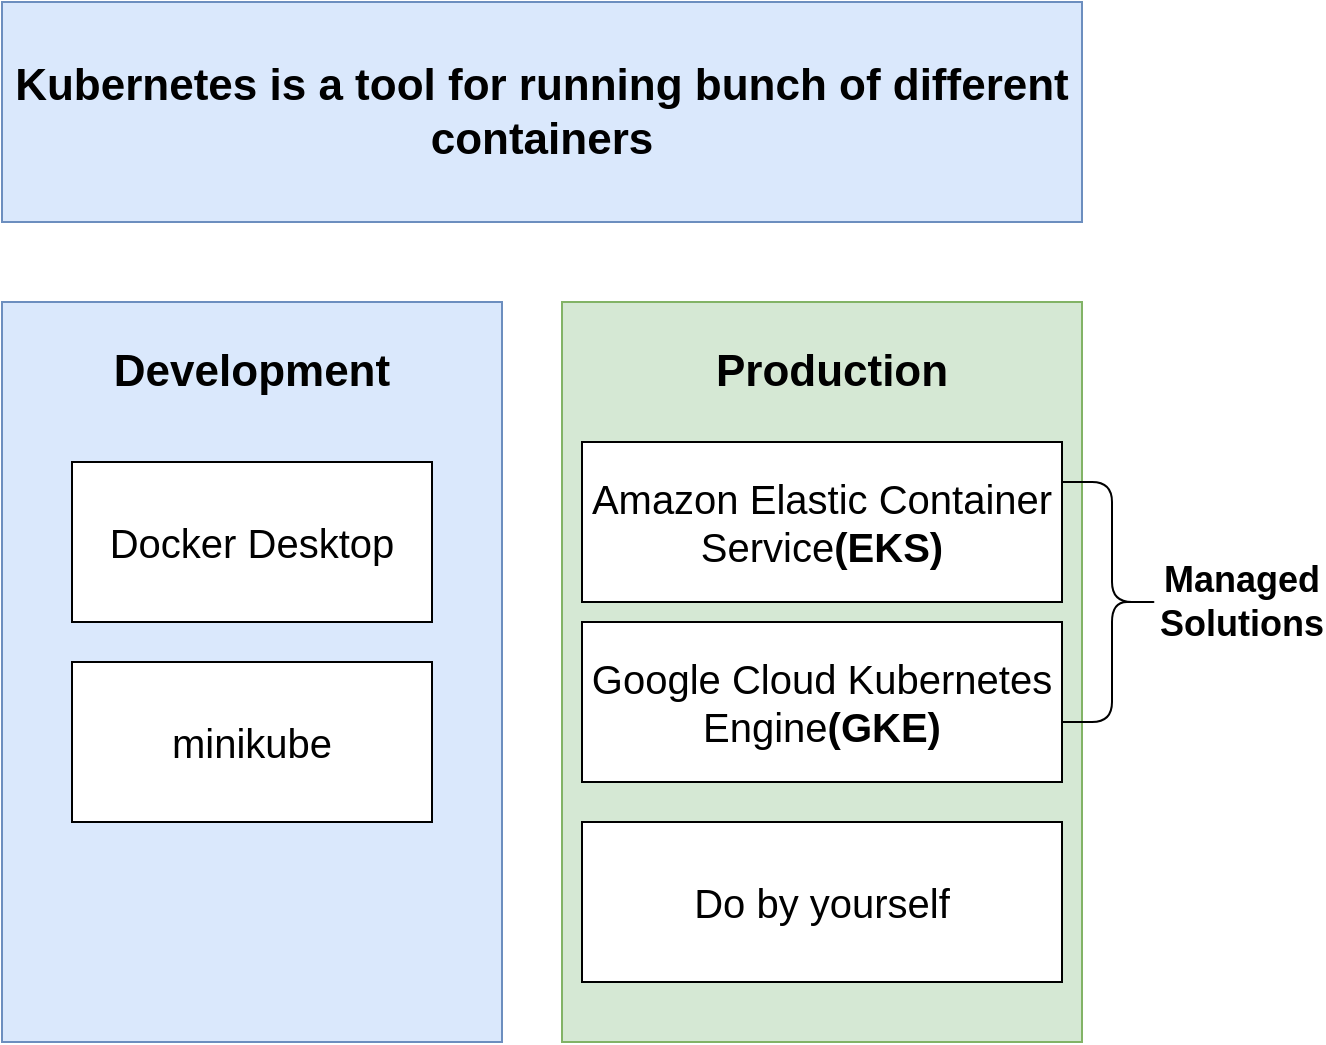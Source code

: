 <mxfile version="24.7.5" pages="2">
  <diagram name="W&amp;W" id="h4OeeTlzDn0TghfXN_l-">
    <mxGraphModel dx="1332" dy="576" grid="1" gridSize="10" guides="1" tooltips="1" connect="1" arrows="1" fold="1" page="1" pageScale="1" pageWidth="850" pageHeight="1100" math="0" shadow="0">
      <root>
        <mxCell id="0" />
        <mxCell id="1" parent="0" />
        <mxCell id="D4TNQQrQBQx3D9ksgvt9-1" value="&lt;h2&gt;&lt;font style=&quot;font-size: 22px;&quot;&gt;Kubernetes is a tool for running bunch of different containers&lt;/font&gt;&lt;/h2&gt;" style="rounded=0;whiteSpace=wrap;html=1;fillColor=#dae8fc;strokeColor=#6c8ebf;" parent="1" vertex="1">
          <mxGeometry x="150" y="120" width="540" height="110" as="geometry" />
        </mxCell>
        <mxCell id="r9Wgnna_A852hp9BhSEa-1" value="" style="rounded=0;whiteSpace=wrap;html=1;fillColor=#dae8fc;strokeColor=#6c8ebf;" parent="1" vertex="1">
          <mxGeometry x="150" y="270" width="250" height="370" as="geometry" />
        </mxCell>
        <mxCell id="r9Wgnna_A852hp9BhSEa-2" value="&lt;font style=&quot;font-size: 20px;&quot;&gt;Docker Desktop&lt;/font&gt;" style="rounded=0;whiteSpace=wrap;html=1;align=center;" parent="1" vertex="1">
          <mxGeometry x="185" y="350" width="180" height="80" as="geometry" />
        </mxCell>
        <mxCell id="r9Wgnna_A852hp9BhSEa-3" value="&lt;font style=&quot;font-size: 22px;&quot;&gt;&lt;b&gt;Development&lt;/b&gt;&lt;/font&gt;" style="text;html=1;align=center;verticalAlign=middle;whiteSpace=wrap;rounded=0;" parent="1" vertex="1">
          <mxGeometry x="245" y="290" width="60" height="30" as="geometry" />
        </mxCell>
        <mxCell id="r9Wgnna_A852hp9BhSEa-4" value="&lt;font style=&quot;font-size: 20px;&quot;&gt;minikube&lt;/font&gt;" style="rounded=0;whiteSpace=wrap;html=1;align=center;" parent="1" vertex="1">
          <mxGeometry x="185" y="450" width="180" height="80" as="geometry" />
        </mxCell>
        <mxCell id="r9Wgnna_A852hp9BhSEa-5" value="" style="rounded=0;whiteSpace=wrap;html=1;fillColor=#d5e8d4;strokeColor=#82b366;" parent="1" vertex="1">
          <mxGeometry x="430" y="270" width="260" height="370" as="geometry" />
        </mxCell>
        <mxCell id="r9Wgnna_A852hp9BhSEa-6" value="&lt;font style=&quot;font-size: 20px;&quot;&gt;Amazon Elastic Container Service&lt;b&gt;(EKS)&lt;/b&gt;&lt;/font&gt;" style="rounded=0;whiteSpace=wrap;html=1;align=center;" parent="1" vertex="1">
          <mxGeometry x="440" y="340" width="240" height="80" as="geometry" />
        </mxCell>
        <mxCell id="r9Wgnna_A852hp9BhSEa-7" value="&lt;font style=&quot;font-size: 22px;&quot;&gt;&lt;b&gt;Production&lt;/b&gt;&lt;/font&gt;" style="text;html=1;align=center;verticalAlign=middle;whiteSpace=wrap;rounded=0;" parent="1" vertex="1">
          <mxGeometry x="535" y="290" width="60" height="30" as="geometry" />
        </mxCell>
        <mxCell id="r9Wgnna_A852hp9BhSEa-8" value="&lt;font style=&quot;font-size: 20px;&quot;&gt;Google Cloud Kubernetes Engine&lt;b&gt;(GKE)&lt;/b&gt;&lt;/font&gt;" style="rounded=0;whiteSpace=wrap;html=1;align=center;" parent="1" vertex="1">
          <mxGeometry x="440" y="430" width="240" height="80" as="geometry" />
        </mxCell>
        <mxCell id="r9Wgnna_A852hp9BhSEa-9" value="&lt;span style=&quot;font-size: 20px;&quot;&gt;Do by yourself&lt;/span&gt;" style="rounded=0;whiteSpace=wrap;html=1;align=center;" parent="1" vertex="1">
          <mxGeometry x="440" y="530" width="240" height="80" as="geometry" />
        </mxCell>
        <mxCell id="r9Wgnna_A852hp9BhSEa-10" value="" style="shape=curlyBracket;whiteSpace=wrap;html=1;rounded=1;flipH=1;labelPosition=right;verticalLabelPosition=middle;align=left;verticalAlign=middle;" parent="1" vertex="1">
          <mxGeometry x="680" y="360" width="50" height="120" as="geometry" />
        </mxCell>
        <mxCell id="r9Wgnna_A852hp9BhSEa-11" value="&lt;font style=&quot;font-size: 18px;&quot;&gt;&lt;b&gt;Managed Solutions&lt;/b&gt;&lt;/font&gt;" style="text;html=1;align=center;verticalAlign=middle;whiteSpace=wrap;rounded=0;" parent="1" vertex="1">
          <mxGeometry x="740" y="405" width="60" height="30" as="geometry" />
        </mxCell>
      </root>
    </mxGraphModel>
  </diagram>
  <diagram id="Omxh1kQo6q3Z51DloPmr" name="Setup">
    <mxGraphModel dx="1120" dy="542" grid="1" gridSize="10" guides="1" tooltips="1" connect="1" arrows="1" fold="1" page="1" pageScale="1" pageWidth="850" pageHeight="1100" math="0" shadow="0">
      <root>
        <mxCell id="0" />
        <mxCell id="1" parent="0" />
        <mxCell id="A1kLVw_ICDpqQ4ESHpoy-1" value="&lt;h2&gt;&lt;font style=&quot;font-size: 22px;&quot;&gt;Kubernetes Setup&lt;/font&gt;&lt;/h2&gt;" style="rounded=0;whiteSpace=wrap;html=1;fillColor=#dae8fc;strokeColor=#6c8ebf;" parent="1" vertex="1">
          <mxGeometry x="80" y="90" width="710" height="110" as="geometry" />
        </mxCell>
        <mxCell id="iiVp7Q5pe_1KLMEsyY5D-10" style="edgeStyle=orthogonalEdgeStyle;rounded=0;orthogonalLoop=1;jettySize=auto;html=1;fontFamily=Helvetica;fontSize=12;fontColor=default;entryX=0.5;entryY=0;entryDx=0;entryDy=0;" parent="1" source="iiVp7Q5pe_1KLMEsyY5D-1" edge="1" target="iiVp7Q5pe_1KLMEsyY5D-5">
          <mxGeometry relative="1" as="geometry">
            <mxPoint x="240" y="420" as="targetPoint" />
          </mxGeometry>
        </mxCell>
        <mxCell id="iiVp7Q5pe_1KLMEsyY5D-1" value="&lt;h2&gt;&lt;font style=&quot;font-size: 22px;&quot;&gt;Running Docker for Mac/Windows?&lt;/font&gt;&lt;/h2&gt;" style="rounded=0;whiteSpace=wrap;html=1;fillColor=#dae8fc;strokeColor=#6c8ebf;" parent="1" vertex="1">
          <mxGeometry x="80" y="270" width="320" height="110" as="geometry" />
        </mxCell>
        <mxCell id="iiVp7Q5pe_1KLMEsyY5D-11" style="edgeStyle=orthogonalEdgeStyle;rounded=0;orthogonalLoop=1;jettySize=auto;html=1;entryX=0.5;entryY=0;entryDx=0;entryDy=0;fontFamily=Helvetica;fontSize=12;fontColor=default;" parent="1" source="iiVp7Q5pe_1KLMEsyY5D-2" target="iiVp7Q5pe_1KLMEsyY5D-9" edge="1">
          <mxGeometry relative="1" as="geometry" />
        </mxCell>
        <mxCell id="iiVp7Q5pe_1KLMEsyY5D-2" value="&lt;h2&gt;&lt;font style=&quot;font-size: 22px;&quot;&gt;On Linux?&lt;/font&gt;&lt;/h2&gt;" style="rounded=0;whiteSpace=wrap;html=1;fillColor=#dae8fc;strokeColor=#6c8ebf;" parent="1" vertex="1">
          <mxGeometry x="460" y="270" width="330" height="110" as="geometry" />
        </mxCell>
        <mxCell id="iiVp7Q5pe_1KLMEsyY5D-5" value="&lt;h2&gt;&lt;font style=&quot;font-size: 22px;&quot;&gt;Yay, so easy&lt;/font&gt;&lt;/h2&gt;" style="rounded=0;whiteSpace=wrap;html=1;fillColor=#dae8fc;strokeColor=#6c8ebf;" parent="1" vertex="1">
          <mxGeometry x="80" y="430" width="320" height="110" as="geometry" />
        </mxCell>
        <mxCell id="iiVp7Q5pe_1KLMEsyY5D-6" value="" style="endArrow=classic;html=1;rounded=0;fontFamily=Helvetica;fontSize=12;fontColor=default;exitX=0.167;exitY=1;exitDx=0;exitDy=0;exitPerimeter=0;" parent="1" edge="1">
          <mxGeometry width="50" height="50" relative="1" as="geometry">
            <mxPoint x="624.5" y="200" as="sourcePoint" />
            <mxPoint x="624.5" y="270" as="targetPoint" />
          </mxGeometry>
        </mxCell>
        <mxCell id="iiVp7Q5pe_1KLMEsyY5D-8" value="" style="endArrow=classic;html=1;rounded=0;fontFamily=Helvetica;fontSize=12;fontColor=default;exitX=0.167;exitY=1;exitDx=0;exitDy=0;exitPerimeter=0;" parent="1" edge="1">
          <mxGeometry width="50" height="50" relative="1" as="geometry">
            <mxPoint x="239.5" y="200" as="sourcePoint" />
            <mxPoint x="239.5" y="270" as="targetPoint" />
          </mxGeometry>
        </mxCell>
        <mxCell id="iiVp7Q5pe_1KLMEsyY5D-9" value="&lt;h2&gt;&lt;font style=&quot;font-size: 22px;&quot;&gt;Install Minikube&lt;/font&gt;&lt;/h2&gt;" style="rounded=0;whiteSpace=wrap;html=1;fillColor=#dae8fc;strokeColor=#6c8ebf;" parent="1" vertex="1">
          <mxGeometry x="460" y="430" width="330" height="110" as="geometry" />
        </mxCell>
      </root>
    </mxGraphModel>
  </diagram>
</mxfile>
